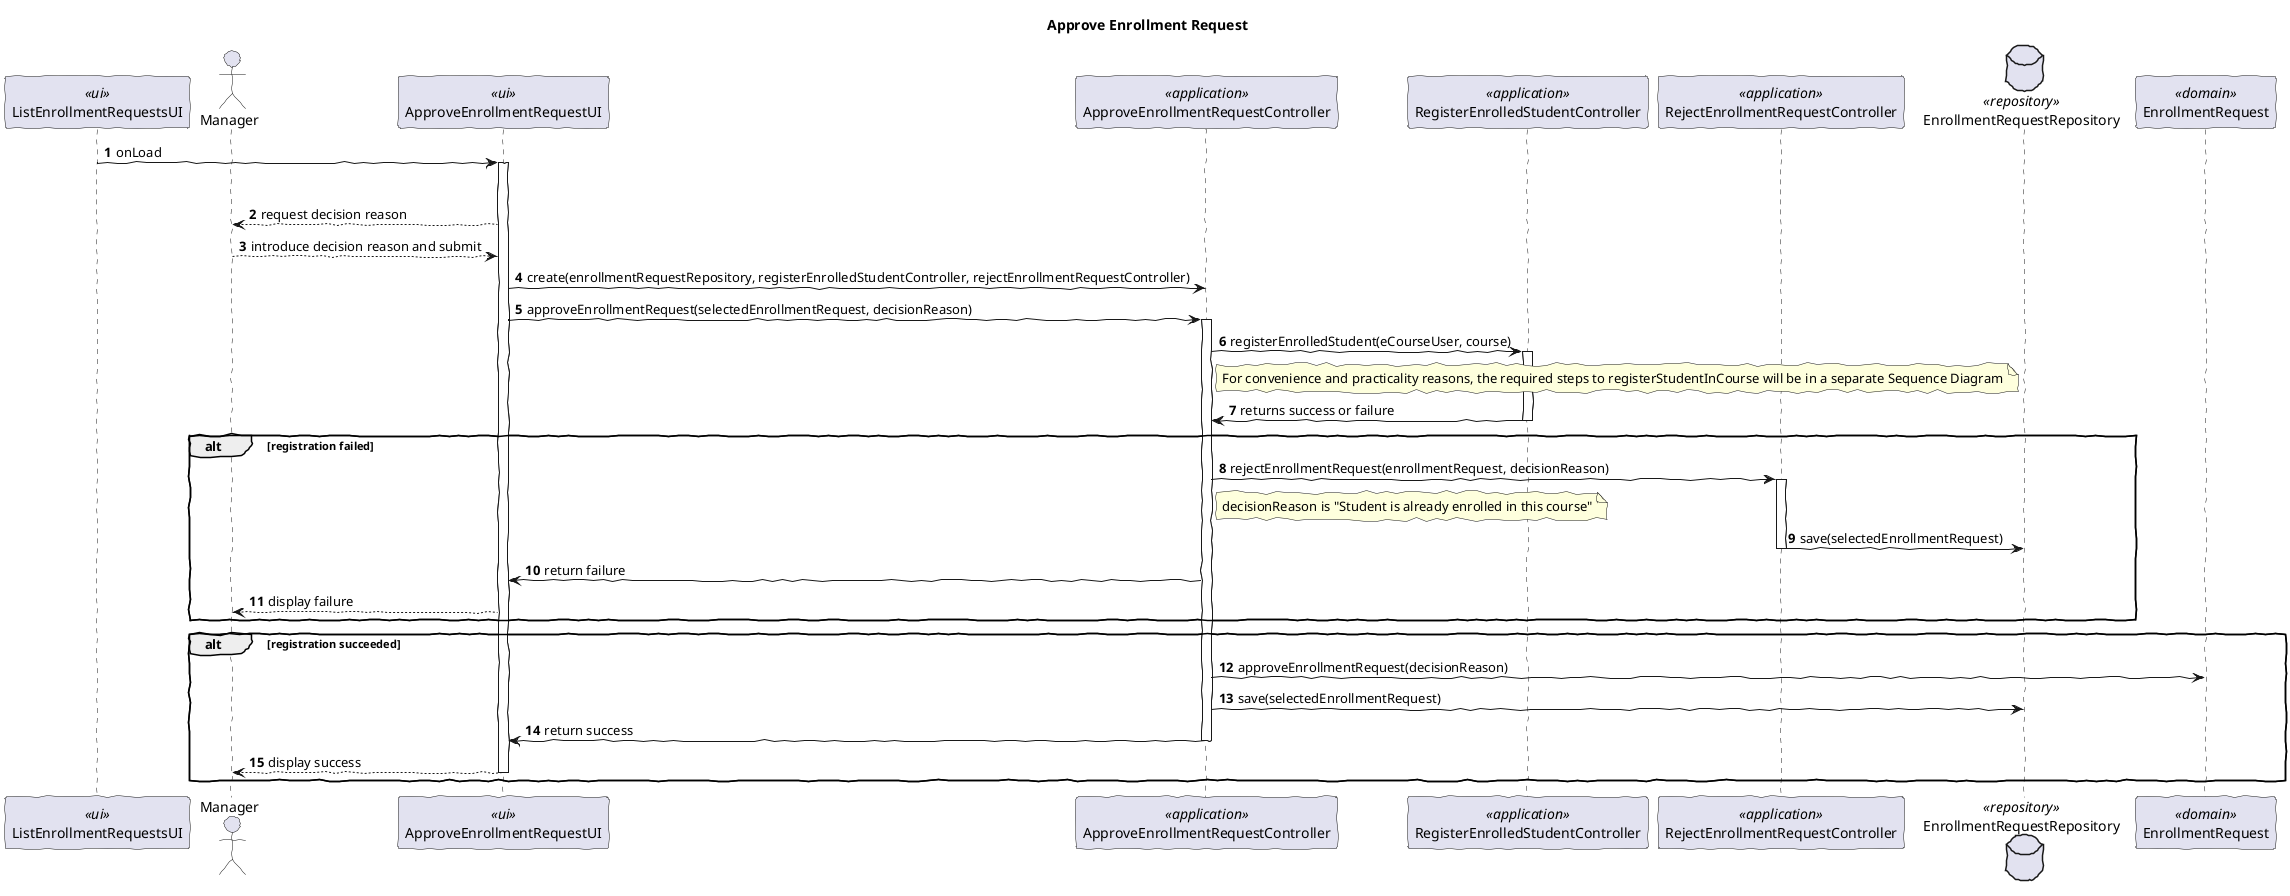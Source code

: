 @startuml

autonumber
skinparam handwritten true
skinparam packageStyle rect
skinparam defaultFontName FG Virgil
skinparam shadowing false

title Approve Enrollment Request

participant "ListEnrollmentRequestsUI" as LUI <<ui>>
actor "Manager" as M
participant "ApproveEnrollmentRequestUI" as UI <<ui>>
participant "ApproveEnrollmentRequestController" as Controller <<application>>
participant "RegisterEnrolledStudentController" as RSC <<application>>
participant "RejectEnrollmentRequestController" as RController <<application>>
database "EnrollmentRequestRepository" as ERepo <<repository>>
participant "EnrollmentRequest" as Er <<domain>>

LUI -> UI: onLoad

activate UI

deactivate ERepo

deactivate Controller

UI --> M: request decision reason

M --> UI: introduce decision reason and submit

UI -> Controller: create(enrollmentRequestRepository, registerEnrolledStudentController, rejectEnrollmentRequestController)

UI -> Controller: approveEnrollmentRequest(selectedEnrollmentRequest, decisionReason)

activate Controller

Controller -> RSC: registerEnrolledStudent(eCourseUser, course)

note right of Controller: For convenience and practicality reasons, the required steps to registerStudentInCourse will be in a separate Sequence Diagram

activate RSC

RSC -> Controller: returns success or failure

deactivate RSC

alt registration failed

Controller -> RController: rejectEnrollmentRequest(enrollmentRequest, decisionReason)

activate RController

note right of Controller: decisionReason is "Student is already enrolled in this course"

RController -> ERepo: save(selectedEnrollmentRequest)

deactivate RController

Controller -> UI: return failure

UI --> M: display failure

end

alt registration succeeded

Controller -> Er: approveEnrollmentRequest(decisionReason)

Controller -> ERepo: save(selectedEnrollmentRequest)

Controller -> UI: return success

deactivate Controller

UI --> M: display success

deactivate UI

deactivate UI

end

@enduml
